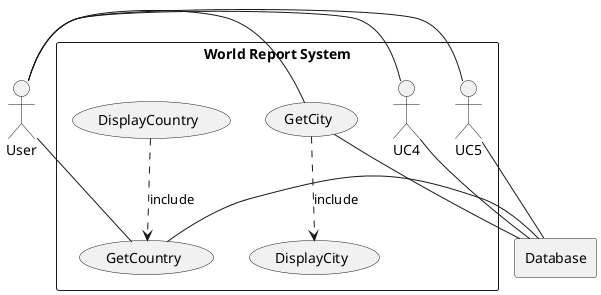 @startuml

actor HR as "User"

rectangle Database

rectangle "World Report System" {

    usecase UCa as "GetCountry"

    usecase UC3 as "DisplayCountry"

    usecase UC2 as "GetCity"
    usecase UC1 as "DisplayCity"

    HR - UC4
    HR - UCa
    HR - UC2
    HR - UC5
    UC3 ..> UCa : include
    UC2 ..> UC1 : include

    UCa - Database
    UC4 - Database
    UC2 - Database
    UC5 - Database
}

@enduml